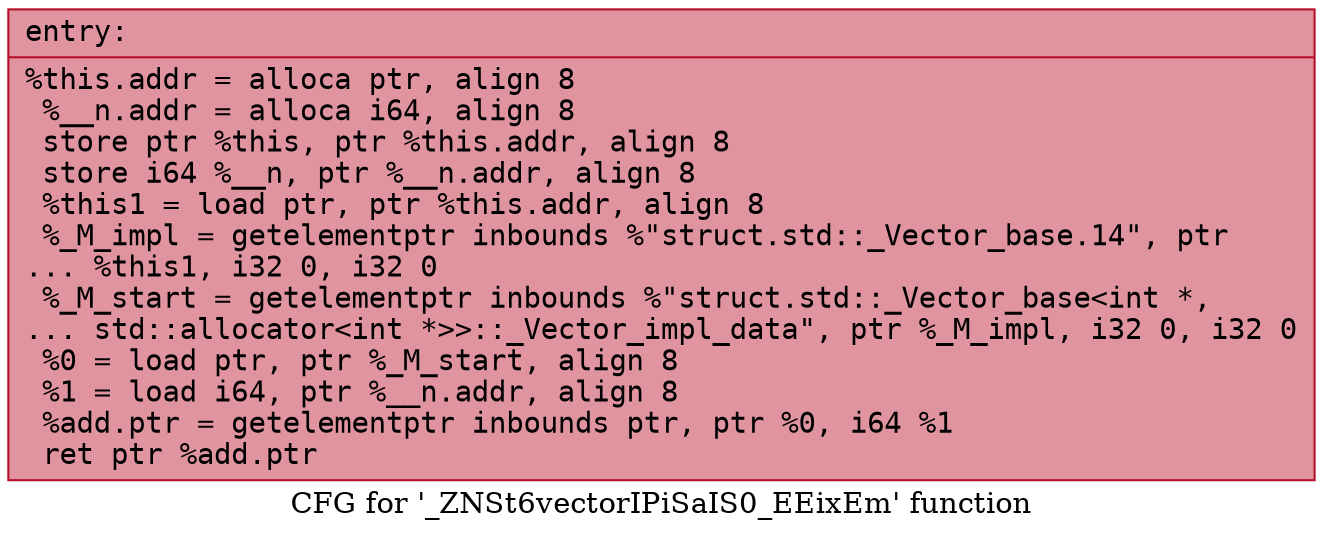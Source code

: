 digraph "CFG for '_ZNSt6vectorIPiSaIS0_EEixEm' function" {
	label="CFG for '_ZNSt6vectorIPiSaIS0_EEixEm' function";

	Node0x56285a8d0db0 [shape=record,color="#b70d28ff", style=filled, fillcolor="#b70d2870" fontname="Courier",label="{entry:\l|  %this.addr = alloca ptr, align 8\l  %__n.addr = alloca i64, align 8\l  store ptr %this, ptr %this.addr, align 8\l  store i64 %__n, ptr %__n.addr, align 8\l  %this1 = load ptr, ptr %this.addr, align 8\l  %_M_impl = getelementptr inbounds %\"struct.std::_Vector_base.14\", ptr\l... %this1, i32 0, i32 0\l  %_M_start = getelementptr inbounds %\"struct.std::_Vector_base\<int *,\l... std::allocator\<int *\>\>::_Vector_impl_data\", ptr %_M_impl, i32 0, i32 0\l  %0 = load ptr, ptr %_M_start, align 8\l  %1 = load i64, ptr %__n.addr, align 8\l  %add.ptr = getelementptr inbounds ptr, ptr %0, i64 %1\l  ret ptr %add.ptr\l}"];
}
